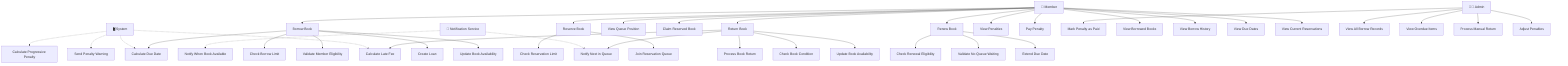 graph TD
    Member["👤 Member"]
    Admin["👨‍💼 Admin"]
    System["🖥️ System"]
    NotificationService["📧 Notification Service"]
    
    %% Borrowing Process
    BorrowBook["Borrow Book"]
    CheckBorrowLimit["Check Borrow Limit"]
    ValidateEligibility["Validate Member Eligibility"]
    CalculateDueDate["Calculate Due Date"]
    CreateLoan["Create Loan"]
    UpdateBookAvailability["Update Book Availability"]
    
    %% Reservation Process
    ReserveBook["Reserve Book"]
    JoinReservationQueue["Join Reservation Queue"]
    CheckReservationLimit["Check Reservation Limit"]
    ViewQueuePosition["View Queue Position"]
    NotifyBookAvailable["Notify When Book Available"]
    ClaimReservedBook["Claim Reserved Book"]
    
    %% Return Process
    ReturnBook["Return Book"]
    ProcessReturn["Process Book Return"]
    CheckReturnCondition["Check Book Condition"]
    CalculateLateFee["Calculate Late Fee"]
    UpdateAvailability["Update Book Availability"]
    NotifyNextInQueue["Notify Next in Queue"]
    
    %% Renewal Process
    RenewBook["Renew Book"]
    CheckRenewalEligibility["Check Renewal Eligibility"]
    ValidateNoQueue["Validate No Queue Waiting"]
    ExtendDueDate["Extend Due Date"]
    
    %% Penalty Management
    ViewPenalties["View Penalties"]
    CalculatePenalty["Calculate Progressive Penalty"]
    PayPenalty["Pay Penalty"]
    MarkPenaltyPaid["Mark Penalty as Paid"]
    SendPenaltyWarning["Send Penalty Warning"]
    
    %% Member Dashboard
    ViewBorrowedBooks["View Borrowed Books"]
    ViewBorrowHistory["View Borrow History"]
    ViewDueDates["View Due Dates"]
    ViewReservations["View Current Reservations"]
    
    %% Admin Oversight
    ViewAllBorrows["View All Borrow Records"]
    ViewOverdueItems["View Overdue Items"]
    ManualReturn["Process Manual Return"]
    AdjustPenalties["Adjust Penalties"]
    
    %% Member Use Cases
    Member --> BorrowBook
    Member --> ReserveBook
    Member --> ReturnBook
    Member --> RenewBook
    Member --> ViewBorrowedBooks
    Member --> ViewBorrowHistory
    Member --> ViewDueDates
    Member --> ViewReservations
    Member --> ViewQueuePosition
    Member --> ClaimReservedBook
    Member --> ViewPenalties
    Member --> PayPenalty
    
    %% Admin Use Cases
    Admin --> ViewAllBorrows
    Admin --> ViewOverdueItems
    Admin --> ManualReturn
    Admin --> AdjustPenalties
    Admin --> MarkPenaltyPaid
    
    %% Borrow Process Flow
    BorrowBook --> CheckBorrowLimit
    BorrowBook --> ValidateEligibility
    BorrowBook --> CalculateDueDate
    BorrowBook --> CreateLoan
    BorrowBook --> UpdateBookAvailability
    
    %% Reservation Process Flow
    ReserveBook --> CheckReservationLimit
    ReserveBook --> JoinReservationQueue
    
    %% Return Process Flow
    ReturnBook --> ProcessReturn
    ReturnBook --> CheckReturnCondition
    ReturnBook --> CalculateLateFee
    ReturnBook --> UpdateAvailability
    ReturnBook --> NotifyNextInQueue
    
    %% Renewal Process Flow
    RenewBook --> CheckRenewalEligibility
    RenewBook --> ValidateNoQueue
    RenewBook --> ExtendDueDate
    
    %% System Dependencies
    System -.-> CalculateDueDate
    System -.-> CalculateLateFee
    System -.-> CalculatePenalty
    System -.-> SendPenaltyWarning
    NotificationService -.-> NotifyBookAvailable
    NotificationService -.-> NotifyNextInQueue